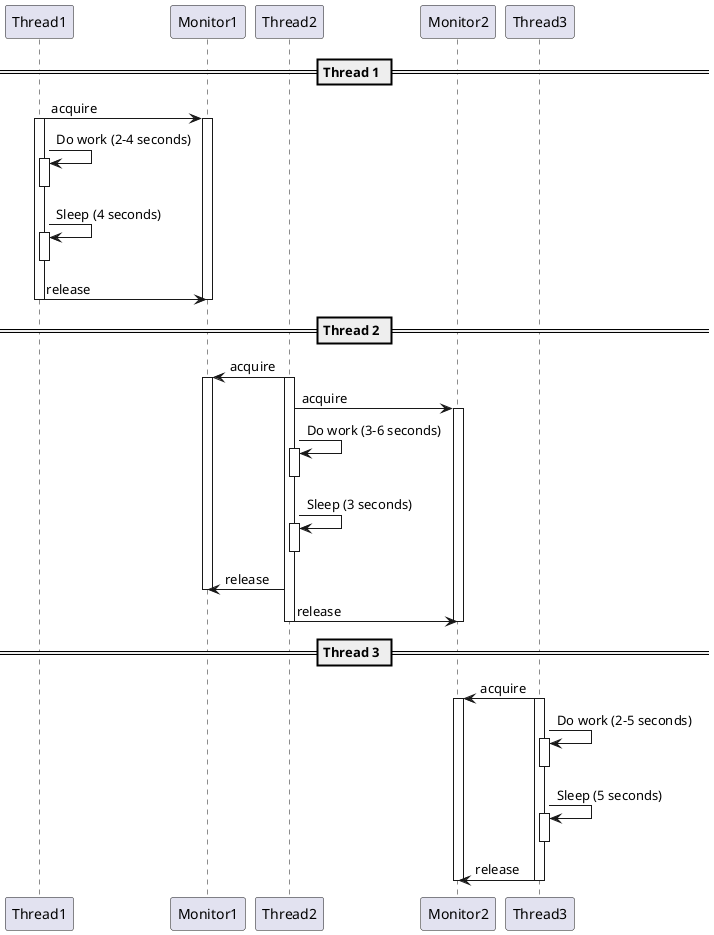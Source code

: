 @startuml

== Thread 1 ==
Thread1 -> Monitor1: acquire
activate Thread1
activate Monitor1
Thread1 -> Thread1: Do work (2-4 seconds)
activate Thread1
deactivate Thread1
Thread1 -> Thread1: Sleep (4 seconds)
activate Thread1
deactivate Thread1
Thread1 -> Monitor1: release
deactivate Monitor1
deactivate Thread1

== Thread 2 ==
Thread2 -> Monitor1: acquire
activate Thread2
activate Monitor1
Thread2 -> Monitor2: acquire
activate Monitor2
Thread2 -> Thread2: Do work (3-6 seconds)
activate Thread2
deactivate Thread2
Thread2 -> Thread2: Sleep (3 seconds)
activate Thread2
deactivate Thread2
Thread2 -> Monitor1 : release
deactivate Monitor1
Thread2 -> Monitor2 : release
deactivate Monitor2
deactivate Thread2

== Thread 3 ==
Thread3 -> Monitor2: acquire
activate Thread3
activate Monitor2
Thread3 -> Thread3: Do work (2-5 seconds)
activate Thread3
deactivate Thread3
Thread3 -> Thread3: Sleep (5 seconds)
activate Thread3
deactivate Thread3
Thread3 -> Monitor2: release
deactivate Monitor2
deactivate Thread3

@enduml
